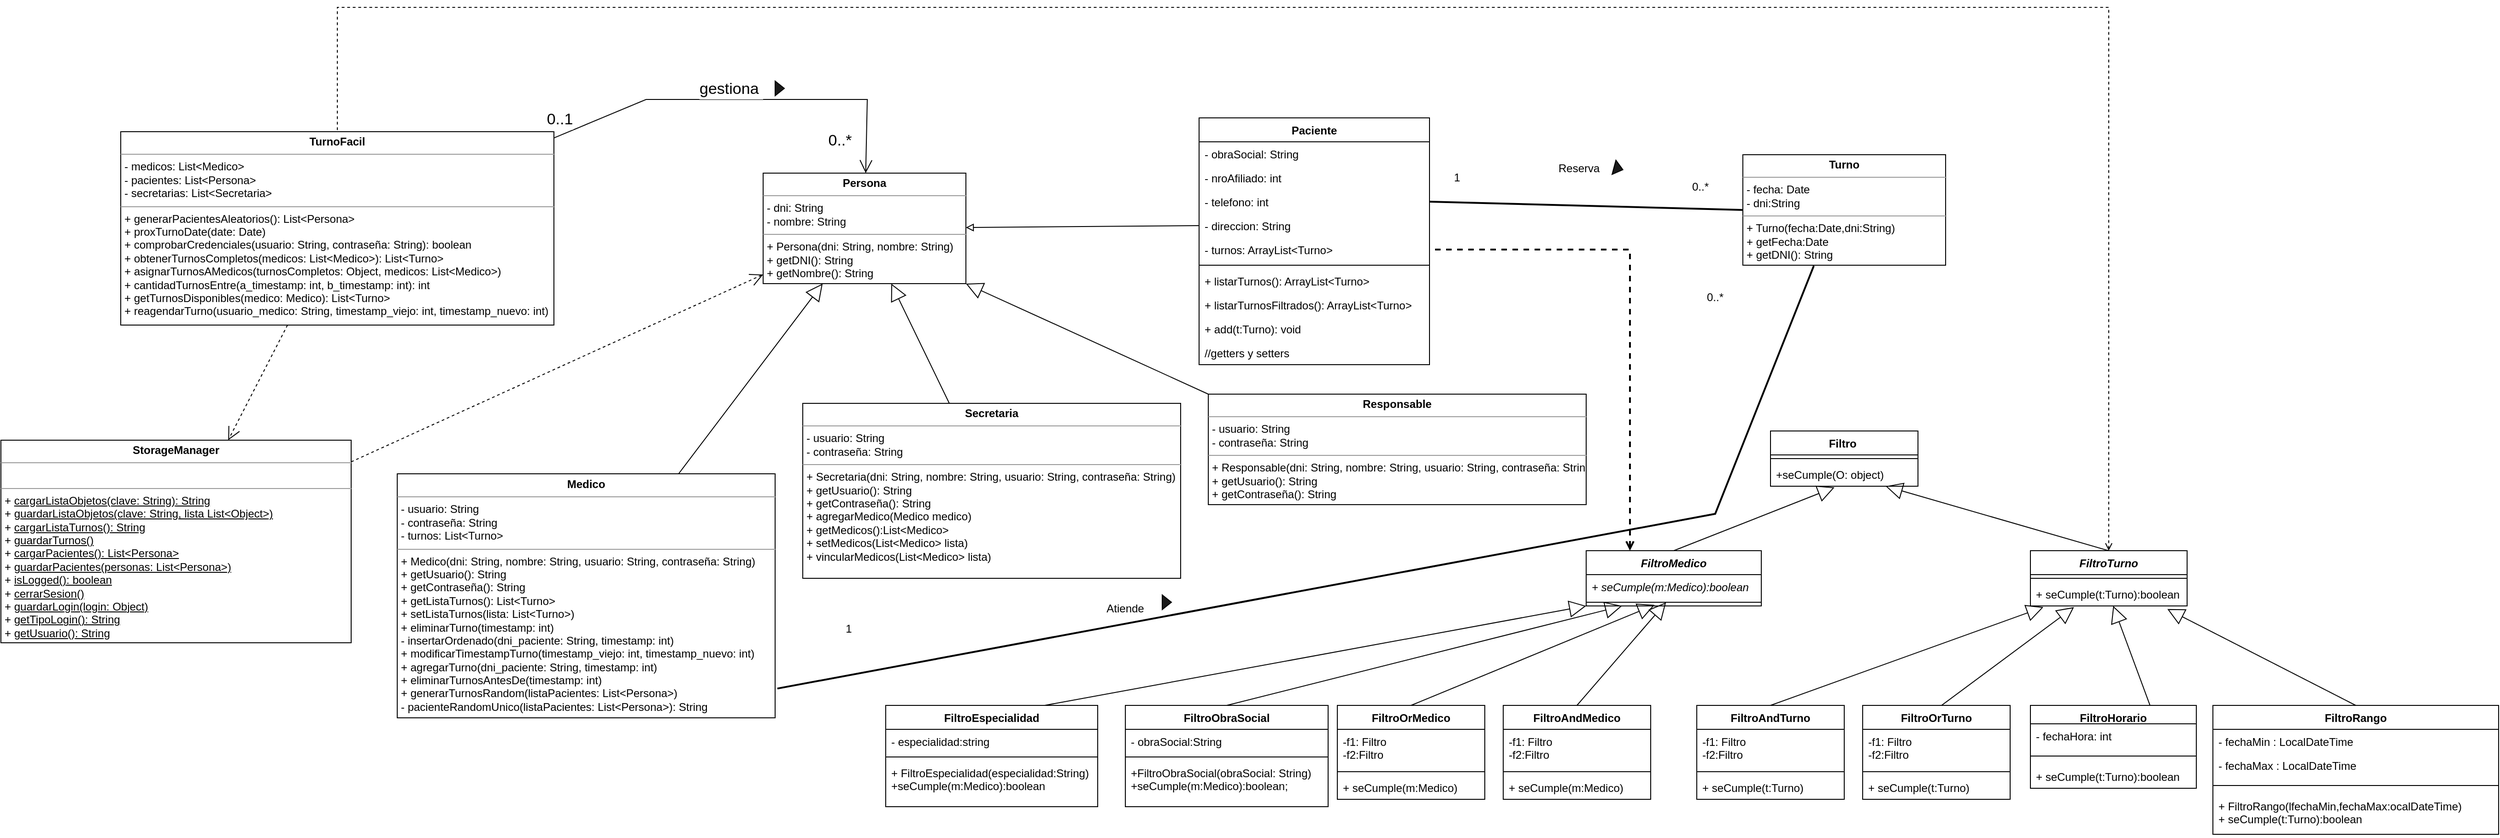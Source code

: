 <mxfile version="20.0.1" type="device"><diagram id="th-qQXFTHaupQI5XGwbr" name="Page-1"><mxGraphModel dx="2563" dy="844" grid="1" gridSize="10" guides="1" tooltips="1" connect="1" arrows="1" fold="1" page="1" pageScale="1" pageWidth="827" pageHeight="1169" math="0" shadow="0"><root><mxCell id="0"/><mxCell id="1" parent="0"/><mxCell id="pM_m-otj_XF6B5OfANBt-13" value="&lt;p style=&quot;margin:0px;margin-top:4px;text-align:center;&quot;&gt;&lt;b&gt;Persona&lt;/b&gt;&lt;/p&gt;&lt;hr size=&quot;1&quot;&gt;&lt;p style=&quot;margin:0px;margin-left:4px;&quot;&gt;- dni: String&lt;/p&gt;&lt;p style=&quot;margin:0px;margin-left:4px;&quot;&gt;- nombre: String&lt;/p&gt;&lt;hr size=&quot;1&quot;&gt;&lt;p style=&quot;margin:0px;margin-left:4px;&quot;&gt;+ Persona(dni: String, nombre: String)&lt;/p&gt;&lt;p style=&quot;margin:0px;margin-left:4px;&quot;&gt;+ getDNI(): String&lt;/p&gt;&lt;p style=&quot;margin:0px;margin-left:4px;&quot;&gt;+ getNombre(): String&lt;/p&gt;" style="verticalAlign=top;align=left;overflow=fill;fontSize=12;fontFamily=Helvetica;html=1;" parent="1" vertex="1"><mxGeometry x="607" y="380" width="220" height="120" as="geometry"/></mxCell><mxCell id="pM_m-otj_XF6B5OfANBt-18" value="&lt;p style=&quot;margin:0px;margin-top:4px;text-align:center;&quot;&gt;&lt;b&gt;Medico&lt;/b&gt;&lt;/p&gt;&lt;hr size=&quot;1&quot;&gt;&lt;p style=&quot;margin:0px;margin-left:4px;&quot;&gt;- usuario: String&lt;br&gt;&lt;/p&gt;&lt;p style=&quot;margin:0px;margin-left:4px;&quot;&gt;- contraseña: String&lt;/p&gt;&lt;p style=&quot;margin:0px;margin-left:4px;&quot;&gt;- turnos: List&amp;lt;Turno&amp;gt;&lt;/p&gt;&lt;hr size=&quot;1&quot;&gt;&lt;p style=&quot;margin:0px;margin-left:4px;&quot;&gt;+ Medico(dni: String, nombre: String, usuario: String, contraseña: String)&lt;/p&gt;&lt;p style=&quot;margin:0px;margin-left:4px;&quot;&gt;+ getUsuario(): String&lt;/p&gt;&lt;p style=&quot;margin:0px;margin-left:4px;&quot;&gt;+ getContraseña(): String&lt;/p&gt;&lt;p style=&quot;margin:0px;margin-left:4px;&quot;&gt;+ getListaTurnos(): List&amp;lt;Turno&amp;gt;&lt;/p&gt;&lt;p style=&quot;margin:0px;margin-left:4px;&quot;&gt;+ setListaTurnos(lista: List&amp;lt;Turno&amp;gt;)&lt;/p&gt;&lt;p style=&quot;margin:0px;margin-left:4px;&quot;&gt;+ eliminarTurno(timestamp: int)&lt;/p&gt;&lt;p style=&quot;margin:0px;margin-left:4px;&quot;&gt;- insertarOrdenado(dni_paciente: String, timestamp: int)&lt;/p&gt;&lt;p style=&quot;margin:0px;margin-left:4px;&quot;&gt;+ modificarTimestampTurno(timestamp_viejo: int, timestamp_nuevo: int)&lt;/p&gt;&lt;p style=&quot;margin:0px;margin-left:4px;&quot;&gt;+&amp;nbsp;agregarTurno(dni_paciente: String, timestamp: int)&lt;/p&gt;&lt;p style=&quot;margin:0px;margin-left:4px;&quot;&gt;+&amp;nbsp;eliminarTurnosAntesDe(timestamp: int)&lt;/p&gt;&lt;p style=&quot;margin:0px;margin-left:4px;&quot;&gt;+ generarTurnosRandom(listaPacientes: List&amp;lt;Persona&amp;gt;)&lt;br&gt;&lt;/p&gt;&lt;p style=&quot;margin:0px;margin-left:4px;&quot;&gt;- pacienteRandomUnico(listaPacientes: List&amp;lt;Persona&amp;gt;): String&lt;/p&gt;" style="verticalAlign=top;align=left;overflow=fill;fontSize=12;fontFamily=Helvetica;html=1;" parent="1" vertex="1"><mxGeometry x="210" y="706.5" width="410" height="265" as="geometry"/></mxCell><mxCell id="pM_m-otj_XF6B5OfANBt-19" value="" style="endArrow=block;endSize=16;endFill=0;html=1;rounded=0;" parent="1" source="pM_m-otj_XF6B5OfANBt-18" target="pM_m-otj_XF6B5OfANBt-13" edge="1"><mxGeometry width="160" relative="1" as="geometry"><mxPoint x="300" y="730" as="sourcePoint"/><mxPoint x="460" y="730" as="targetPoint"/></mxGeometry></mxCell><mxCell id="pM_m-otj_XF6B5OfANBt-20" value="" style="endArrow=block;endSize=16;endFill=0;html=1;rounded=0;" parent="1" source="fBoCUfh-WLyAYlO3t29j-2" target="pM_m-otj_XF6B5OfANBt-13" edge="1"><mxGeometry width="160" relative="1" as="geometry"><mxPoint x="881.966" y="670" as="sourcePoint"/><mxPoint x="402.233" y="530" as="targetPoint"/></mxGeometry></mxCell><mxCell id="pM_m-otj_XF6B5OfANBt-21" value="&lt;p style=&quot;margin:0px;margin-top:4px;text-align:center;&quot;&gt;&lt;b&gt;StorageManager&lt;/b&gt;&lt;/p&gt;&lt;hr size=&quot;1&quot;&gt;&lt;p style=&quot;margin:0px;margin-left:4px;&quot;&gt;&lt;br&gt;&lt;/p&gt;&lt;hr size=&quot;1&quot;&gt;&lt;p style=&quot;margin:0px;margin-left:4px;&quot;&gt;+ &lt;u&gt;cargarListaObjetos(clave: String): String&lt;/u&gt;&lt;/p&gt;&lt;p style=&quot;margin:0px;margin-left:4px;&quot;&gt;+ &lt;u&gt;guardarListaObjetos(clave: String, lista List&amp;lt;Object&amp;gt;)&lt;/u&gt;&lt;/p&gt;&lt;p style=&quot;margin:0px;margin-left:4px;&quot;&gt;+ &lt;u&gt;cargarListaTurnos(): String&lt;/u&gt;&lt;/p&gt;&lt;p style=&quot;margin:0px;margin-left:4px;&quot;&gt;+ &lt;u&gt;guardarTurnos()&lt;br&gt;&lt;/u&gt;&lt;/p&gt;&lt;p style=&quot;margin:0px;margin-left:4px;&quot;&gt;+ &lt;u&gt;cargarPacientes(): List&amp;lt;Persona&amp;gt;&lt;/u&gt;&lt;/p&gt;&lt;p style=&quot;margin:0px;margin-left:4px;&quot;&gt;+ &lt;u&gt;guardarPacientes(personas: List&amp;lt;Persona&amp;gt;)&lt;/u&gt;&lt;/p&gt;&lt;p style=&quot;margin:0px;margin-left:4px;&quot;&gt;+ &lt;u&gt;isLogged(): boolean&lt;/u&gt;&lt;/p&gt;&lt;p style=&quot;margin:0px;margin-left:4px;&quot;&gt;+ &lt;u&gt;cerrarSesion()&lt;/u&gt;&lt;/p&gt;&lt;p style=&quot;margin:0px;margin-left:4px;&quot;&gt;+ &lt;u&gt;guardarLogin(login: Object)&lt;/u&gt;&lt;/p&gt;&lt;p style=&quot;margin:0px;margin-left:4px;&quot;&gt;+ &lt;u&gt;getTipoLogin(): String&lt;/u&gt;&lt;/p&gt;&lt;p style=&quot;margin:0px;margin-left:4px;&quot;&gt;+ &lt;u&gt;getUsuario(): String&lt;/u&gt;&lt;/p&gt;" style="verticalAlign=top;align=left;overflow=fill;fontSize=12;fontFamily=Helvetica;html=1;" parent="1" vertex="1"><mxGeometry x="-220" y="670" width="380" height="220" as="geometry"/></mxCell><mxCell id="EodtwXnUMzkQa7OgCqqU-1" value="&lt;p style=&quot;margin:0px;margin-top:4px;text-align:center;&quot;&gt;&lt;b&gt;TurnoFacil&lt;/b&gt;&lt;/p&gt;&lt;hr size=&quot;1&quot;&gt;&lt;p style=&quot;margin:0px;margin-left:4px;&quot;&gt;- medicos: List&amp;lt;Medico&amp;gt;&lt;/p&gt;&lt;p style=&quot;margin:0px;margin-left:4px;&quot;&gt;- pacientes: List&amp;lt;Persona&amp;gt;&lt;/p&gt;&lt;p style=&quot;margin:0px;margin-left:4px;&quot;&gt;- secretarias: List&amp;lt;Secretaria&amp;gt;&lt;/p&gt;&lt;hr size=&quot;1&quot;&gt;&lt;p style=&quot;margin:0px;margin-left:4px;&quot;&gt;+&amp;nbsp;generarPacientesAleatorios(): List&amp;lt;Persona&amp;gt;&lt;/p&gt;&lt;p style=&quot;margin:0px;margin-left:4px;&quot;&gt;+&amp;nbsp;proxTurnoDate(date: Date)&lt;/p&gt;&lt;p style=&quot;margin:0px;margin-left:4px;&quot;&gt;+&amp;nbsp;comprobarCredenciales(usuario: String, contraseña: String): boolean&lt;/p&gt;&lt;p style=&quot;margin:0px;margin-left:4px;&quot;&gt;+&amp;nbsp;obtenerTurnosCompletos(medicos: List&amp;lt;Medico&amp;gt;): List&amp;lt;Turno&amp;gt;&lt;/p&gt;&lt;p style=&quot;margin:0px;margin-left:4px;&quot;&gt;+&amp;nbsp;asignarTurnosAMedicos(turnosCompletos: Object, medicos: List&amp;lt;Medico&amp;gt;)&lt;/p&gt;&lt;p style=&quot;margin:0px;margin-left:4px;&quot;&gt;+&amp;nbsp;cantidadTurnosEntre(a_timestamp: int, b_timestamp: int): int&lt;/p&gt;&lt;p style=&quot;margin:0px;margin-left:4px;&quot;&gt;+&amp;nbsp;getTurnosDisponibles(medico: Medico): List&amp;lt;Turno&amp;gt;&lt;/p&gt;&lt;p style=&quot;margin:0px;margin-left:4px;&quot;&gt;+&amp;nbsp;reagendarTurno(usuario_medico: String, timestamp_viejo: int, timestamp_nuevo: int)&lt;/p&gt;&lt;p style=&quot;margin:0px;margin-left:4px;&quot;&gt;&lt;br&gt;&lt;/p&gt;" style="verticalAlign=top;align=left;overflow=fill;fontSize=12;fontFamily=Helvetica;html=1;" parent="1" vertex="1"><mxGeometry x="-90" y="335" width="470" height="210" as="geometry"/></mxCell><mxCell id="EodtwXnUMzkQa7OgCqqU-3" value="" style="endArrow=open;endFill=1;endSize=12;html=1;rounded=0;" parent="1" source="EodtwXnUMzkQa7OgCqqU-1" target="pM_m-otj_XF6B5OfANBt-13" edge="1"><mxGeometry width="160" relative="1" as="geometry"><mxPoint x="400" y="470" as="sourcePoint"/><mxPoint x="560" y="470" as="targetPoint"/><Array as="points"><mxPoint x="480" y="300"/><mxPoint x="720" y="300"/></Array></mxGeometry></mxCell><mxCell id="EodtwXnUMzkQa7OgCqqU-5" value="&lt;font style=&quot;font-size: 17px;&quot;&gt;gestiona&amp;nbsp;&lt;/font&gt;" style="edgeLabel;html=1;align=center;verticalAlign=middle;resizable=0;points=[];" parent="EodtwXnUMzkQa7OgCqqU-3" vertex="1" connectable="0"><mxGeometry x="-0.593" y="3" relative="1" as="geometry"><mxPoint x="113" y="-17" as="offset"/></mxGeometry></mxCell><mxCell id="EodtwXnUMzkQa7OgCqqU-6" value="0..1" style="edgeLabel;html=1;align=center;verticalAlign=middle;resizable=0;points=[];fontSize=17;" parent="EodtwXnUMzkQa7OgCqqU-3" vertex="1" connectable="0"><mxGeometry x="-0.841" y="-1" relative="1" as="geometry"><mxPoint x="-26" y="-8" as="offset"/></mxGeometry></mxCell><mxCell id="EodtwXnUMzkQa7OgCqqU-7" value="0..*" style="edgeLabel;html=1;align=center;verticalAlign=middle;resizable=0;points=[];fontSize=17;" parent="EodtwXnUMzkQa7OgCqqU-3" vertex="1" connectable="0"><mxGeometry x="0.797" y="-1" relative="1" as="geometry"><mxPoint x="-28" y="8" as="offset"/></mxGeometry></mxCell><mxCell id="EodtwXnUMzkQa7OgCqqU-8" value="" style="endArrow=open;endSize=12;dashed=1;html=1;rounded=0;fontSize=17;" parent="1" source="EodtwXnUMzkQa7OgCqqU-1" target="pM_m-otj_XF6B5OfANBt-21" edge="1"><mxGeometry width="160" relative="1" as="geometry"><mxPoint x="160" y="650" as="sourcePoint"/><mxPoint x="320" y="650" as="targetPoint"/></mxGeometry></mxCell><mxCell id="EodtwXnUMzkQa7OgCqqU-10" value="" style="endArrow=open;endSize=12;dashed=1;html=1;rounded=0;fontSize=17;" parent="1" source="pM_m-otj_XF6B5OfANBt-21" target="pM_m-otj_XF6B5OfANBt-13" edge="1"><mxGeometry width="160" relative="1" as="geometry"><mxPoint x="340" y="580" as="sourcePoint"/><mxPoint x="500" y="580" as="targetPoint"/></mxGeometry></mxCell><mxCell id="p9lt9NJuznE5Z8Zr_bca-1" value="Paciente" style="swimlane;fontStyle=1;align=center;verticalAlign=top;childLayout=stackLayout;horizontal=1;startSize=26;horizontalStack=0;resizeParent=1;resizeParentMax=0;resizeLast=0;collapsible=1;marginBottom=0;" parent="1" vertex="1"><mxGeometry x="1080" y="320" width="250" height="268" as="geometry"/></mxCell><mxCell id="p9lt9NJuznE5Z8Zr_bca-2" value="- obraSocial: String" style="text;strokeColor=none;fillColor=none;align=left;verticalAlign=top;spacingLeft=4;spacingRight=4;overflow=hidden;rotatable=0;points=[[0,0.5],[1,0.5]];portConstraint=eastwest;" parent="p9lt9NJuznE5Z8Zr_bca-1" vertex="1"><mxGeometry y="26" width="250" height="26" as="geometry"/></mxCell><mxCell id="p9lt9NJuznE5Z8Zr_bca-3" value="- nroAfiliado: int" style="text;strokeColor=none;fillColor=none;align=left;verticalAlign=top;spacingLeft=4;spacingRight=4;overflow=hidden;rotatable=0;points=[[0,0.5],[1,0.5]];portConstraint=eastwest;" parent="p9lt9NJuznE5Z8Zr_bca-1" vertex="1"><mxGeometry y="52" width="250" height="26" as="geometry"/></mxCell><mxCell id="p9lt9NJuznE5Z8Zr_bca-4" value="- telefono: int" style="text;strokeColor=none;fillColor=none;align=left;verticalAlign=top;spacingLeft=4;spacingRight=4;overflow=hidden;rotatable=0;points=[[0,0.5],[1,0.5]];portConstraint=eastwest;" parent="p9lt9NJuznE5Z8Zr_bca-1" vertex="1"><mxGeometry y="78" width="250" height="26" as="geometry"/></mxCell><mxCell id="p9lt9NJuznE5Z8Zr_bca-5" value="- direccion: String" style="text;strokeColor=none;fillColor=none;align=left;verticalAlign=top;spacingLeft=4;spacingRight=4;overflow=hidden;rotatable=0;points=[[0,0.5],[1,0.5]];portConstraint=eastwest;" parent="p9lt9NJuznE5Z8Zr_bca-1" vertex="1"><mxGeometry y="104" width="250" height="26" as="geometry"/></mxCell><mxCell id="p9lt9NJuznE5Z8Zr_bca-6" value="- turnos: ArrayList&lt;Turno&gt;" style="text;strokeColor=none;fillColor=none;align=left;verticalAlign=top;spacingLeft=4;spacingRight=4;overflow=hidden;rotatable=0;points=[[0,0.5],[1,0.5]];portConstraint=eastwest;" parent="p9lt9NJuznE5Z8Zr_bca-1" vertex="1"><mxGeometry y="130" width="250" height="26" as="geometry"/></mxCell><mxCell id="p9lt9NJuznE5Z8Zr_bca-7" value="" style="line;strokeWidth=1;fillColor=none;align=left;verticalAlign=middle;spacingTop=-1;spacingLeft=3;spacingRight=3;rotatable=0;labelPosition=right;points=[];portConstraint=eastwest;" parent="p9lt9NJuznE5Z8Zr_bca-1" vertex="1"><mxGeometry y="156" width="250" height="8" as="geometry"/></mxCell><mxCell id="p9lt9NJuznE5Z8Zr_bca-8" value="+ listarTurnos(): ArrayList&lt;Turno&gt;" style="text;strokeColor=none;fillColor=none;align=left;verticalAlign=top;spacingLeft=4;spacingRight=4;overflow=hidden;rotatable=0;points=[[0,0.5],[1,0.5]];portConstraint=eastwest;" parent="p9lt9NJuznE5Z8Zr_bca-1" vertex="1"><mxGeometry y="164" width="250" height="26" as="geometry"/></mxCell><mxCell id="p9lt9NJuznE5Z8Zr_bca-9" value="+ listarTurnosFiltrados(): ArrayList&lt;Turno&gt;" style="text;strokeColor=none;fillColor=none;align=left;verticalAlign=top;spacingLeft=4;spacingRight=4;overflow=hidden;rotatable=0;points=[[0,0.5],[1,0.5]];portConstraint=eastwest;" parent="p9lt9NJuznE5Z8Zr_bca-1" vertex="1"><mxGeometry y="190" width="250" height="26" as="geometry"/></mxCell><mxCell id="p9lt9NJuznE5Z8Zr_bca-10" value="+ add(t:Turno): void" style="text;strokeColor=none;fillColor=none;align=left;verticalAlign=top;spacingLeft=4;spacingRight=4;overflow=hidden;rotatable=0;points=[[0,0.5],[1,0.5]];portConstraint=eastwest;" parent="p9lt9NJuznE5Z8Zr_bca-1" vertex="1"><mxGeometry y="216" width="250" height="26" as="geometry"/></mxCell><mxCell id="p9lt9NJuznE5Z8Zr_bca-11" value="//getters y setters" style="text;strokeColor=none;fillColor=none;align=left;verticalAlign=top;spacingLeft=4;spacingRight=4;overflow=hidden;rotatable=0;points=[[0,0.5],[1,0.5]];portConstraint=eastwest;" parent="p9lt9NJuznE5Z8Zr_bca-1" vertex="1"><mxGeometry y="242" width="250" height="26" as="geometry"/></mxCell><mxCell id="zGO4KM_oeyoGwkS5vcr2-1" value="" style="endArrow=block;html=1;rounded=0;endFill=0;exitX=0;exitY=0.5;exitDx=0;exitDy=0;" parent="1" source="p9lt9NJuznE5Z8Zr_bca-5" target="pM_m-otj_XF6B5OfANBt-13" edge="1"><mxGeometry width="50" height="50" relative="1" as="geometry"><mxPoint x="860" y="370" as="sourcePoint"/><mxPoint x="980" y="530" as="targetPoint"/></mxGeometry></mxCell><mxCell id="SJ7neW8_je4hj-66lRmF-1" value="Filtro " style="swimlane;fontStyle=1;align=center;verticalAlign=top;childLayout=stackLayout;horizontal=1;startSize=26;horizontalStack=0;resizeParent=1;resizeParentMax=0;resizeLast=0;collapsible=1;marginBottom=0;" parent="1" vertex="1"><mxGeometry x="1700" y="660" width="160" height="60" as="geometry"/></mxCell><mxCell id="SJ7neW8_je4hj-66lRmF-3" value="" style="line;strokeWidth=1;fillColor=none;align=left;verticalAlign=middle;spacingTop=-1;spacingLeft=3;spacingRight=3;rotatable=0;labelPosition=right;points=[];portConstraint=eastwest;" parent="SJ7neW8_je4hj-66lRmF-1" vertex="1"><mxGeometry y="26" width="160" height="8" as="geometry"/></mxCell><mxCell id="SJ7neW8_je4hj-66lRmF-4" value="+seCumple(O: object)" style="text;strokeColor=none;fillColor=none;align=left;verticalAlign=top;spacingLeft=4;spacingRight=4;overflow=hidden;rotatable=0;points=[[0,0.5],[1,0.5]];portConstraint=eastwest;" parent="SJ7neW8_je4hj-66lRmF-1" vertex="1"><mxGeometry y="34" width="160" height="26" as="geometry"/></mxCell><mxCell id="uuQnmWOwhoYOl6MEKbwy-1" value="FiltroTurno" style="swimlane;fontStyle=3;align=center;verticalAlign=top;childLayout=stackLayout;horizontal=1;startSize=26;horizontalStack=0;resizeParent=1;resizeParentMax=0;resizeLast=0;collapsible=1;marginBottom=0;" parent="1" vertex="1"><mxGeometry x="1982" y="790" width="170" height="60" as="geometry"/></mxCell><mxCell id="uuQnmWOwhoYOl6MEKbwy-2" value="" style="line;strokeWidth=1;fillColor=none;align=left;verticalAlign=middle;spacingTop=-1;spacingLeft=3;spacingRight=3;rotatable=0;labelPosition=right;points=[];portConstraint=eastwest;" parent="uuQnmWOwhoYOl6MEKbwy-1" vertex="1"><mxGeometry y="26" width="170" height="8" as="geometry"/></mxCell><mxCell id="uuQnmWOwhoYOl6MEKbwy-3" value="+ seCumple(t:Turno):boolean" style="text;strokeColor=none;fillColor=none;align=left;verticalAlign=top;spacingLeft=4;spacingRight=4;overflow=hidden;rotatable=0;points=[[0,0.5],[1,0.5]];portConstraint=eastwest;fontStyle=0;labelBackgroundColor=none;" parent="uuQnmWOwhoYOl6MEKbwy-1" vertex="1"><mxGeometry y="34" width="170" height="26" as="geometry"/></mxCell><mxCell id="2UV37caLTCwVyk2GGxh3-1" value="FiltroMedico" style="swimlane;fontStyle=3;align=center;verticalAlign=top;childLayout=stackLayout;horizontal=1;startSize=26;horizontalStack=0;resizeParent=1;resizeParentMax=0;resizeLast=0;collapsible=1;marginBottom=0;" parent="1" vertex="1"><mxGeometry x="1500" y="790" width="190" height="60" as="geometry"/></mxCell><mxCell id="2UV37caLTCwVyk2GGxh3-3" value="+ seCumple(m:Medico):boolean" style="text;strokeColor=none;fillColor=none;align=left;verticalAlign=top;spacingLeft=4;spacingRight=4;overflow=hidden;rotatable=0;points=[[0,0.5],[1,0.5]];portConstraint=eastwest;fontStyle=2;labelBackgroundColor=none;" parent="2UV37caLTCwVyk2GGxh3-1" vertex="1"><mxGeometry y="26" width="190" height="26" as="geometry"/></mxCell><mxCell id="2UV37caLTCwVyk2GGxh3-2" value="" style="line;strokeWidth=1;fillColor=none;align=left;verticalAlign=middle;spacingTop=-1;spacingLeft=3;spacingRight=3;rotatable=0;labelPosition=right;points=[];portConstraint=eastwest;" parent="2UV37caLTCwVyk2GGxh3-1" vertex="1"><mxGeometry y="52" width="190" height="8" as="geometry"/></mxCell><mxCell id="2UV37caLTCwVyk2GGxh3-4" value="" style="endArrow=block;endSize=16;endFill=0;html=1;rounded=0;entryX=0.434;entryY=1.048;entryDx=0;entryDy=0;entryPerimeter=0;exitX=0.5;exitY=0;exitDx=0;exitDy=0;" parent="1" source="2UV37caLTCwVyk2GGxh3-1" target="SJ7neW8_je4hj-66lRmF-4" edge="1"><mxGeometry width="160" relative="1" as="geometry"><mxPoint x="1311.936" y="1060" as="sourcePoint"/><mxPoint x="1190.004" y="890" as="targetPoint"/></mxGeometry></mxCell><mxCell id="2UV37caLTCwVyk2GGxh3-5" value="" style="endArrow=block;endSize=16;endFill=0;html=1;rounded=0;exitX=0.5;exitY=0;exitDx=0;exitDy=0;" parent="1" source="uuQnmWOwhoYOl6MEKbwy-1" target="SJ7neW8_je4hj-66lRmF-4" edge="1"><mxGeometry width="160" relative="1" as="geometry"><mxPoint x="1410" y="820" as="sourcePoint"/><mxPoint x="1399.44" y="757.248" as="targetPoint"/></mxGeometry></mxCell><mxCell id="2UV37caLTCwVyk2GGxh3-16" value="&lt;p style=&quot;margin:0px;margin-top:4px;text-align:center;&quot;&gt;&lt;span style=&quot;font-weight: 700;&quot;&gt;Turno&lt;/span&gt;&lt;br&gt;&lt;/p&gt;&lt;hr size=&quot;1&quot;&gt;&lt;p style=&quot;margin:0px;margin-left:4px;&quot;&gt;- fecha: Date&lt;br style=&quot;padding: 0px; margin: 0px;&quot;&gt;- dni:String&lt;br&gt;&lt;/p&gt;&lt;hr size=&quot;1&quot;&gt;&lt;p style=&quot;margin:0px;margin-left:4px;&quot;&gt;&lt;span style=&quot;background-color: initial;&quot;&gt;+ Turno(fecha:Date,dni:String)&lt;/span&gt;&lt;/p&gt;&lt;p style=&quot;margin:0px;margin-left:4px;&quot;&gt;&lt;span style=&quot;background-color: initial;&quot;&gt;+ getFecha:Date&lt;/span&gt;&lt;/p&gt;&lt;p style=&quot;margin:0px;margin-left:4px;&quot;&gt;&lt;span style=&quot;background-color: initial;&quot;&gt;+ getDNI(): String&lt;/span&gt;&lt;br&gt;&lt;/p&gt;&lt;p style=&quot;margin:0px;margin-left:4px;&quot;&gt;&lt;br&gt;&lt;/p&gt;" style="verticalAlign=top;align=left;overflow=fill;fontSize=12;fontFamily=Helvetica;html=1;" parent="1" vertex="1"><mxGeometry x="1670" y="360" width="220" height="120" as="geometry"/></mxCell><mxCell id="EH9g4X15eUAn4hdG6WsP-5" value="FiltroEspecialidad" style="swimlane;fontStyle=1;align=center;verticalAlign=top;childLayout=stackLayout;horizontal=1;startSize=26;horizontalStack=0;resizeParent=1;resizeParentMax=0;resizeLast=0;collapsible=1;marginBottom=0;" parent="1" vertex="1"><mxGeometry x="740" y="958" width="230" height="110" as="geometry"/></mxCell><mxCell id="EH9g4X15eUAn4hdG6WsP-6" value="- especialidad:string" style="text;strokeColor=none;fillColor=none;align=left;verticalAlign=top;spacingLeft=4;spacingRight=4;overflow=hidden;rotatable=0;points=[[0,0.5],[1,0.5]];portConstraint=eastwest;" parent="EH9g4X15eUAn4hdG6WsP-5" vertex="1"><mxGeometry y="26" width="230" height="26" as="geometry"/></mxCell><mxCell id="EH9g4X15eUAn4hdG6WsP-7" value="" style="line;strokeWidth=1;fillColor=none;align=left;verticalAlign=middle;spacingTop=-1;spacingLeft=3;spacingRight=3;rotatable=0;labelPosition=right;points=[];portConstraint=eastwest;" parent="EH9g4X15eUAn4hdG6WsP-5" vertex="1"><mxGeometry y="52" width="230" height="8" as="geometry"/></mxCell><mxCell id="EH9g4X15eUAn4hdG6WsP-8" value="+ FiltroEspecialidad(especialidad:String)&#10;+seCumple(m:Medico):boolean" style="text;strokeColor=none;fillColor=none;align=left;verticalAlign=top;spacingLeft=4;spacingRight=4;overflow=hidden;rotatable=0;points=[[0,0.5],[1,0.5]];portConstraint=eastwest;" parent="EH9g4X15eUAn4hdG6WsP-5" vertex="1"><mxGeometry y="60" width="230" height="50" as="geometry"/></mxCell><mxCell id="EH9g4X15eUAn4hdG6WsP-9" value="FiltroObraSocial" style="swimlane;fontStyle=1;align=center;verticalAlign=top;childLayout=stackLayout;horizontal=1;startSize=26;horizontalStack=0;resizeParent=1;resizeParentMax=0;resizeLast=0;collapsible=1;marginBottom=0;" parent="1" vertex="1"><mxGeometry x="1000" y="958" width="220" height="110" as="geometry"/></mxCell><mxCell id="EH9g4X15eUAn4hdG6WsP-10" value="- obraSocial:String&#10;" style="text;strokeColor=none;fillColor=none;align=left;verticalAlign=top;spacingLeft=4;spacingRight=4;overflow=hidden;rotatable=0;points=[[0,0.5],[1,0.5]];portConstraint=eastwest;" parent="EH9g4X15eUAn4hdG6WsP-9" vertex="1"><mxGeometry y="26" width="220" height="26" as="geometry"/></mxCell><mxCell id="EH9g4X15eUAn4hdG6WsP-11" value="" style="line;strokeWidth=1;fillColor=none;align=left;verticalAlign=middle;spacingTop=-1;spacingLeft=3;spacingRight=3;rotatable=0;labelPosition=right;points=[];portConstraint=eastwest;" parent="EH9g4X15eUAn4hdG6WsP-9" vertex="1"><mxGeometry y="52" width="220" height="8" as="geometry"/></mxCell><mxCell id="EH9g4X15eUAn4hdG6WsP-12" value="+FiltroObraSocial(obraSocial: String)&#10;+seCumple(m:Medico):boolean;" style="text;strokeColor=none;fillColor=none;align=left;verticalAlign=top;spacingLeft=4;spacingRight=4;overflow=hidden;rotatable=0;points=[[0,0.5],[1,0.5]];portConstraint=eastwest;" parent="EH9g4X15eUAn4hdG6WsP-9" vertex="1"><mxGeometry y="60" width="220" height="50" as="geometry"/></mxCell><mxCell id="78HuOoKMuJ_D58flTKJ7-1" value="" style="endArrow=block;endSize=16;endFill=0;html=1;rounded=0;entryX=0;entryY=1;entryDx=0;entryDy=0;exitX=0.75;exitY=0;exitDx=0;exitDy=0;" parent="1" source="EH9g4X15eUAn4hdG6WsP-5" target="2UV37caLTCwVyk2GGxh3-1" edge="1"><mxGeometry width="160" relative="1" as="geometry"><mxPoint x="1235" y="870" as="sourcePoint"/><mxPoint x="1399.44" y="757.248" as="targetPoint"/></mxGeometry></mxCell><mxCell id="78HuOoKMuJ_D58flTKJ7-2" value="" style="endArrow=block;endSize=16;endFill=0;html=1;rounded=0;exitX=0.5;exitY=0;exitDx=0;exitDy=0;entryX=0.205;entryY=1;entryDx=0;entryDy=0;entryPerimeter=0;" parent="1" source="EH9g4X15eUAn4hdG6WsP-9" edge="1" target="2UV37caLTCwVyk2GGxh3-2"><mxGeometry width="160" relative="1" as="geometry"><mxPoint x="1144.995" y="1020" as="sourcePoint"/><mxPoint x="1500" y="840" as="targetPoint"/></mxGeometry></mxCell><mxCell id="Lg3ye5yMNXN603R20oyv-1" value="FiltroRango" style="swimlane;fontStyle=1;align=center;verticalAlign=top;childLayout=stackLayout;horizontal=1;startSize=26;horizontalStack=0;resizeParent=1;resizeParentMax=0;resizeLast=0;collapsible=1;marginBottom=0;" parent="1" vertex="1"><mxGeometry x="2180" y="958" width="310" height="140" as="geometry"/></mxCell><mxCell id="Lg3ye5yMNXN603R20oyv-2" value="- fechaMin : LocalDateTime" style="text;strokeColor=none;fillColor=none;align=left;verticalAlign=top;spacingLeft=4;spacingRight=4;overflow=hidden;rotatable=0;points=[[0,0.5],[1,0.5]];portConstraint=eastwest;fontStyle=0;labelBackgroundColor=none;" parent="Lg3ye5yMNXN603R20oyv-1" vertex="1"><mxGeometry y="26" width="310" height="26" as="geometry"/></mxCell><mxCell id="Lg3ye5yMNXN603R20oyv-3" value="- fechaMax : LocalDateTime" style="text;strokeColor=none;fillColor=none;align=left;verticalAlign=top;spacingLeft=4;spacingRight=4;overflow=hidden;rotatable=0;points=[[0,0.5],[1,0.5]];portConstraint=eastwest;fontStyle=0;labelBackgroundColor=none;" parent="Lg3ye5yMNXN603R20oyv-1" vertex="1"><mxGeometry y="52" width="310" height="26" as="geometry"/></mxCell><mxCell id="Lg3ye5yMNXN603R20oyv-4" value="" style="line;strokeWidth=1;fillColor=none;align=left;verticalAlign=middle;spacingTop=-1;spacingLeft=3;spacingRight=3;rotatable=0;labelPosition=right;points=[];portConstraint=eastwest;" parent="Lg3ye5yMNXN603R20oyv-1" vertex="1"><mxGeometry y="78" width="310" height="18" as="geometry"/></mxCell><mxCell id="Lg3ye5yMNXN603R20oyv-5" value="+ FiltroRango(lfechaMin,fechaMax:ocalDateTime)&#10;+ seCumple(t:Turno):boolean" style="text;strokeColor=none;fillColor=none;align=left;verticalAlign=top;spacingLeft=4;spacingRight=4;overflow=hidden;rotatable=0;points=[[0,0.5],[1,0.5]];portConstraint=eastwest;fontStyle=0;labelBackgroundColor=none;" parent="Lg3ye5yMNXN603R20oyv-1" vertex="1"><mxGeometry y="96" width="310" height="44" as="geometry"/></mxCell><mxCell id="CbJmISJq3CKxamTCA-Om-6" value="" style="endArrow=block;endSize=16;endFill=0;html=1;rounded=0;entryX=0.874;entryY=1.13;entryDx=0;entryDy=0;entryPerimeter=0;exitX=0.5;exitY=0;exitDx=0;exitDy=0;" parent="1" source="Lg3ye5yMNXN603R20oyv-1" target="uuQnmWOwhoYOl6MEKbwy-3" edge="1"><mxGeometry width="160" relative="1" as="geometry"><mxPoint x="1332.04" y="1016.48" as="sourcePoint"/><mxPoint x="1330.15" y="925.718" as="targetPoint"/></mxGeometry></mxCell><mxCell id="ZNShd1jpsaiW7_G1jbvO-1" value="FiltroHorario" style="swimlane;fontStyle=1;align=center;verticalAlign=top;childLayout=stackLayout;horizontal=1;startSize=20;horizontalStack=0;resizeParent=1;resizeParentMax=0;resizeLast=0;collapsible=1;marginBottom=0;" parent="1" vertex="1"><mxGeometry x="1982" y="958" width="180" height="90" as="geometry"/></mxCell><mxCell id="ZNShd1jpsaiW7_G1jbvO-2" value="- fechaHora: int" style="text;strokeColor=none;fillColor=none;align=left;verticalAlign=top;spacingLeft=4;spacingRight=4;overflow=hidden;rotatable=0;points=[[0,0.5],[1,0.5]];portConstraint=eastwest;fontStyle=0;labelBackgroundColor=none;" parent="ZNShd1jpsaiW7_G1jbvO-1" vertex="1"><mxGeometry y="20" width="180" height="26" as="geometry"/></mxCell><mxCell id="ZNShd1jpsaiW7_G1jbvO-3" value="" style="line;strokeWidth=1;fillColor=none;align=left;verticalAlign=middle;spacingTop=-1;spacingLeft=3;spacingRight=3;rotatable=0;labelPosition=right;points=[];portConstraint=eastwest;" parent="ZNShd1jpsaiW7_G1jbvO-1" vertex="1"><mxGeometry y="46" width="180" height="18" as="geometry"/></mxCell><mxCell id="ZNShd1jpsaiW7_G1jbvO-4" value="+ seCumple(t:Turno):boolean" style="text;strokeColor=none;fillColor=none;align=left;verticalAlign=top;spacingLeft=4;spacingRight=4;overflow=hidden;rotatable=0;points=[[0,0.5],[1,0.5]];portConstraint=eastwest;fontStyle=0;labelBackgroundColor=none;" parent="ZNShd1jpsaiW7_G1jbvO-1" vertex="1"><mxGeometry y="64" width="180" height="26" as="geometry"/></mxCell><mxCell id="ZNShd1jpsaiW7_G1jbvO-5" value="" style="endArrow=block;endSize=16;endFill=0;html=1;rounded=0;exitX=0.72;exitY=-0.005;exitDx=0;exitDy=0;exitPerimeter=0;" parent="1" source="ZNShd1jpsaiW7_G1jbvO-1" target="uuQnmWOwhoYOl6MEKbwy-3" edge="1"><mxGeometry width="160" relative="1" as="geometry"><mxPoint x="1332.04" y="1016.48" as="sourcePoint"/><mxPoint x="1332" y="930" as="targetPoint"/></mxGeometry></mxCell><mxCell id="G7XIUCRTd585aXd8KprN-10" value="FiltroAndTurno" style="swimlane;fontStyle=1;align=center;verticalAlign=top;childLayout=stackLayout;horizontal=1;startSize=26;horizontalStack=0;resizeParent=1;resizeParentMax=0;resizeLast=0;collapsible=1;marginBottom=0;" parent="1" vertex="1"><mxGeometry x="1620" y="958" width="160" height="102" as="geometry"/></mxCell><mxCell id="G7XIUCRTd585aXd8KprN-11" value="-f1: Filtro&#10;-f2:Filtro" style="text;strokeColor=none;fillColor=none;align=left;verticalAlign=top;spacingLeft=4;spacingRight=4;overflow=hidden;rotatable=0;points=[[0,0.5],[1,0.5]];portConstraint=eastwest;" parent="G7XIUCRTd585aXd8KprN-10" vertex="1"><mxGeometry y="26" width="160" height="42" as="geometry"/></mxCell><mxCell id="G7XIUCRTd585aXd8KprN-12" value="" style="line;strokeWidth=1;fillColor=none;align=left;verticalAlign=middle;spacingTop=-1;spacingLeft=3;spacingRight=3;rotatable=0;labelPosition=right;points=[];portConstraint=eastwest;" parent="G7XIUCRTd585aXd8KprN-10" vertex="1"><mxGeometry y="68" width="160" height="8" as="geometry"/></mxCell><mxCell id="G7XIUCRTd585aXd8KprN-13" value="+ seCumple(t:Turno)" style="text;strokeColor=none;fillColor=none;align=left;verticalAlign=top;spacingLeft=4;spacingRight=4;overflow=hidden;rotatable=0;points=[[0,0.5],[1,0.5]];portConstraint=eastwest;" parent="G7XIUCRTd585aXd8KprN-10" vertex="1"><mxGeometry y="76" width="160" height="26" as="geometry"/></mxCell><mxCell id="2EgMOXJ-yCBW77B3BcOR-1" value="FiltroOrTurno" style="swimlane;fontStyle=1;align=center;verticalAlign=top;childLayout=stackLayout;horizontal=1;startSize=26;horizontalStack=0;resizeParent=1;resizeParentMax=0;resizeLast=0;collapsible=1;marginBottom=0;" parent="1" vertex="1"><mxGeometry x="1800" y="958" width="160" height="102" as="geometry"/></mxCell><mxCell id="2EgMOXJ-yCBW77B3BcOR-2" value="-f1: Filtro&#10;-f2:Filtro" style="text;strokeColor=none;fillColor=none;align=left;verticalAlign=top;spacingLeft=4;spacingRight=4;overflow=hidden;rotatable=0;points=[[0,0.5],[1,0.5]];portConstraint=eastwest;" parent="2EgMOXJ-yCBW77B3BcOR-1" vertex="1"><mxGeometry y="26" width="160" height="42" as="geometry"/></mxCell><mxCell id="2EgMOXJ-yCBW77B3BcOR-3" value="" style="line;strokeWidth=1;fillColor=none;align=left;verticalAlign=middle;spacingTop=-1;spacingLeft=3;spacingRight=3;rotatable=0;labelPosition=right;points=[];portConstraint=eastwest;" parent="2EgMOXJ-yCBW77B3BcOR-1" vertex="1"><mxGeometry y="68" width="160" height="8" as="geometry"/></mxCell><mxCell id="2EgMOXJ-yCBW77B3BcOR-4" value="+ seCumple(t:Turno)" style="text;strokeColor=none;fillColor=none;align=left;verticalAlign=top;spacingLeft=4;spacingRight=4;overflow=hidden;rotatable=0;points=[[0,0.5],[1,0.5]];portConstraint=eastwest;" parent="2EgMOXJ-yCBW77B3BcOR-1" vertex="1"><mxGeometry y="76" width="160" height="26" as="geometry"/></mxCell><mxCell id="2EgMOXJ-yCBW77B3BcOR-5" value="" style="endArrow=block;endSize=16;endFill=0;html=1;rounded=0;exitX=0.536;exitY=-0.001;exitDx=0;exitDy=0;exitPerimeter=0;entryX=0.278;entryY=1.05;entryDx=0;entryDy=0;entryPerimeter=0;" parent="1" source="2EgMOXJ-yCBW77B3BcOR-1" target="uuQnmWOwhoYOl6MEKbwy-3" edge="1"><mxGeometry width="160" relative="1" as="geometry"><mxPoint x="2029.6" y="1009.55" as="sourcePoint"/><mxPoint x="1870.93" y="930" as="targetPoint"/></mxGeometry></mxCell><mxCell id="2EgMOXJ-yCBW77B3BcOR-6" value="" style="endArrow=block;endSize=16;endFill=0;html=1;rounded=0;exitX=0.5;exitY=0;exitDx=0;exitDy=0;entryX=0.083;entryY=1.05;entryDx=0;entryDy=0;entryPerimeter=0;" parent="1" source="G7XIUCRTd585aXd8KprN-10" target="uuQnmWOwhoYOl6MEKbwy-3" edge="1"><mxGeometry width="160" relative="1" as="geometry"><mxPoint x="2039.6" y="1019.55" as="sourcePoint"/><mxPoint x="1880.93" y="940" as="targetPoint"/></mxGeometry></mxCell><mxCell id="2EgMOXJ-yCBW77B3BcOR-7" value="FiltroAndMedico" style="swimlane;fontStyle=1;align=center;verticalAlign=top;childLayout=stackLayout;horizontal=1;startSize=26;horizontalStack=0;resizeParent=1;resizeParentMax=0;resizeLast=0;collapsible=1;marginBottom=0;" parent="1" vertex="1"><mxGeometry x="1410" y="958" width="160" height="102" as="geometry"/></mxCell><mxCell id="2EgMOXJ-yCBW77B3BcOR-8" value="-f1: Filtro&#10;-f2:Filtro" style="text;strokeColor=none;fillColor=none;align=left;verticalAlign=top;spacingLeft=4;spacingRight=4;overflow=hidden;rotatable=0;points=[[0,0.5],[1,0.5]];portConstraint=eastwest;" parent="2EgMOXJ-yCBW77B3BcOR-7" vertex="1"><mxGeometry y="26" width="160" height="42" as="geometry"/></mxCell><mxCell id="2EgMOXJ-yCBW77B3BcOR-9" value="" style="line;strokeWidth=1;fillColor=none;align=left;verticalAlign=middle;spacingTop=-1;spacingLeft=3;spacingRight=3;rotatable=0;labelPosition=right;points=[];portConstraint=eastwest;" parent="2EgMOXJ-yCBW77B3BcOR-7" vertex="1"><mxGeometry y="68" width="160" height="8" as="geometry"/></mxCell><mxCell id="2EgMOXJ-yCBW77B3BcOR-10" value="+ seCumple(m:Medico)" style="text;strokeColor=none;fillColor=none;align=left;verticalAlign=top;spacingLeft=4;spacingRight=4;overflow=hidden;rotatable=0;points=[[0,0.5],[1,0.5]];portConstraint=eastwest;" parent="2EgMOXJ-yCBW77B3BcOR-7" vertex="1"><mxGeometry y="76" width="160" height="26" as="geometry"/></mxCell><mxCell id="2EgMOXJ-yCBW77B3BcOR-11" value="FiltroOrMedico" style="swimlane;fontStyle=1;align=center;verticalAlign=top;childLayout=stackLayout;horizontal=1;startSize=26;horizontalStack=0;resizeParent=1;resizeParentMax=0;resizeLast=0;collapsible=1;marginBottom=0;" parent="1" vertex="1"><mxGeometry x="1230" y="958" width="160" height="102" as="geometry"/></mxCell><mxCell id="2EgMOXJ-yCBW77B3BcOR-12" value="-f1: Filtro&#10;-f2:Filtro" style="text;strokeColor=none;fillColor=none;align=left;verticalAlign=top;spacingLeft=4;spacingRight=4;overflow=hidden;rotatable=0;points=[[0,0.5],[1,0.5]];portConstraint=eastwest;" parent="2EgMOXJ-yCBW77B3BcOR-11" vertex="1"><mxGeometry y="26" width="160" height="42" as="geometry"/></mxCell><mxCell id="2EgMOXJ-yCBW77B3BcOR-13" value="" style="line;strokeWidth=1;fillColor=none;align=left;verticalAlign=middle;spacingTop=-1;spacingLeft=3;spacingRight=3;rotatable=0;labelPosition=right;points=[];portConstraint=eastwest;" parent="2EgMOXJ-yCBW77B3BcOR-11" vertex="1"><mxGeometry y="68" width="160" height="8" as="geometry"/></mxCell><mxCell id="2EgMOXJ-yCBW77B3BcOR-14" value="+ seCumple(m:Medico)" style="text;strokeColor=none;fillColor=none;align=left;verticalAlign=top;spacingLeft=4;spacingRight=4;overflow=hidden;rotatable=0;points=[[0,0.5],[1,0.5]];portConstraint=eastwest;" parent="2EgMOXJ-yCBW77B3BcOR-11" vertex="1"><mxGeometry y="76" width="160" height="26" as="geometry"/></mxCell><mxCell id="2EgMOXJ-yCBW77B3BcOR-15" value="" style="endArrow=block;endSize=16;endFill=0;html=1;rounded=0;exitX=0.5;exitY=0;exitDx=0;exitDy=0;entryX=0.391;entryY=0.862;entryDx=0;entryDy=0;entryPerimeter=0;" parent="1" source="2EgMOXJ-yCBW77B3BcOR-11" target="2UV37caLTCwVyk2GGxh3-2" edge="1"><mxGeometry width="160" relative="1" as="geometry"><mxPoint x="1895.76" y="967.898" as="sourcePoint"/><mxPoint x="2039.26" y="861.3" as="targetPoint"/></mxGeometry></mxCell><mxCell id="2EgMOXJ-yCBW77B3BcOR-16" value="" style="endArrow=block;endSize=16;endFill=0;html=1;rounded=0;exitX=0.5;exitY=0;exitDx=0;exitDy=0;entryX=0.456;entryY=0.517;entryDx=0;entryDy=0;entryPerimeter=0;" parent="1" source="2EgMOXJ-yCBW77B3BcOR-7" target="2UV37caLTCwVyk2GGxh3-2" edge="1"><mxGeometry width="160" relative="1" as="geometry"><mxPoint x="1320.0" y="968" as="sourcePoint"/><mxPoint x="1548.29" y="848.896" as="targetPoint"/></mxGeometry></mxCell><mxCell id="iq79zLnOnpNzi38wNG-2-3" style="edgeStyle=orthogonalEdgeStyle;rounded=0;orthogonalLoop=1;jettySize=auto;html=1;exitX=0.25;exitY=0;exitDx=0;exitDy=0;endArrow=none;endFill=0;dashed=1;startArrow=open;startFill=0;entryX=1;entryY=0.5;entryDx=0;entryDy=0;strokeWidth=2;" parent="1" source="2UV37caLTCwVyk2GGxh3-1" target="p9lt9NJuznE5Z8Zr_bca-6" edge="1"><mxGeometry relative="1" as="geometry"><mxPoint x="763" y="340" as="sourcePoint"/><mxPoint x="815.111" y="153" as="targetPoint"/><Array as="points"><mxPoint x="1548" y="463"/></Array></mxGeometry></mxCell><mxCell id="4l8uoQzoqIDqjPgAEJ0G-1" style="edgeStyle=orthogonalEdgeStyle;rounded=0;orthogonalLoop=1;jettySize=auto;html=1;exitX=0.5;exitY=0;exitDx=0;exitDy=0;endArrow=none;endFill=0;dashed=1;startArrow=open;startFill=0;entryX=0.5;entryY=0;entryDx=0;entryDy=0;" parent="1" source="uuQnmWOwhoYOl6MEKbwy-1" target="EodtwXnUMzkQa7OgCqqU-1" edge="1"><mxGeometry relative="1" as="geometry"><mxPoint x="773" y="350" as="sourcePoint"/><mxPoint x="825.111" y="163" as="targetPoint"/><Array as="points"><mxPoint x="2067" y="200"/><mxPoint x="145" y="200"/></Array></mxGeometry></mxCell><mxCell id="hnn6XHPjYBvURKrjOGWc-1" value="" style="endArrow=none;html=1;rounded=0;strokeWidth=2;entryX=0;entryY=0.5;entryDx=0;entryDy=0;exitX=1;exitY=0.5;exitDx=0;exitDy=0;" parent="1" source="p9lt9NJuznE5Z8Zr_bca-4" target="2UV37caLTCwVyk2GGxh3-16" edge="1"><mxGeometry width="50" height="50" relative="1" as="geometry"><mxPoint x="1340" y="470" as="sourcePoint"/><mxPoint x="1390" y="420" as="targetPoint"/></mxGeometry></mxCell><mxCell id="hnn6XHPjYBvURKrjOGWc-2" value="" style="endArrow=none;html=1;rounded=0;strokeWidth=2;entryX=0.35;entryY=1.005;entryDx=0;entryDy=0;entryPerimeter=0;exitX=1.006;exitY=0.88;exitDx=0;exitDy=0;exitPerimeter=0;" parent="1" source="pM_m-otj_XF6B5OfANBt-18" target="2UV37caLTCwVyk2GGxh3-16" edge="1"><mxGeometry width="50" height="50" relative="1" as="geometry"><mxPoint x="1110" y="620" as="sourcePoint"/><mxPoint x="1160" y="570" as="targetPoint"/><Array as="points"><mxPoint x="1640" y="750"/></Array></mxGeometry></mxCell><mxCell id="hnn6XHPjYBvURKrjOGWc-3" value="0..*" style="text;html=1;strokeColor=none;fillColor=none;align=center;verticalAlign=middle;whiteSpace=wrap;rounded=0;" parent="1" vertex="1"><mxGeometry x="1594" y="380" width="60" height="30" as="geometry"/></mxCell><mxCell id="hnn6XHPjYBvURKrjOGWc-4" value="1" style="text;html=1;strokeColor=none;fillColor=none;align=center;verticalAlign=middle;whiteSpace=wrap;rounded=0;" parent="1" vertex="1"><mxGeometry x="1330" y="370" width="60" height="30" as="geometry"/></mxCell><mxCell id="XoUVEnZZ3nIYDpTT5DXo-1" value="Reserva&amp;nbsp;" style="text;html=1;strokeColor=none;fillColor=none;align=center;verticalAlign=middle;whiteSpace=wrap;rounded=0;" parent="1" vertex="1"><mxGeometry x="1464" y="360" width="60" height="30" as="geometry"/></mxCell><mxCell id="37iPGtuMWJIdrZ7IJSHI-1" value="" style="triangle;whiteSpace=wrap;html=1;labelBackgroundColor=none;rotation=15;fillColor=#1A1A1A;" parent="1" vertex="1"><mxGeometry x="1530" y="367" width="10" height="16" as="geometry"/></mxCell><mxCell id="37iPGtuMWJIdrZ7IJSHI-2" value="" style="triangle;whiteSpace=wrap;html=1;labelBackgroundColor=none;rotation=0;fillColor=#1A1A1A;" parent="1" vertex="1"><mxGeometry x="620" y="280" width="10" height="16" as="geometry"/></mxCell><mxCell id="37iPGtuMWJIdrZ7IJSHI-3" value="" style="triangle;whiteSpace=wrap;html=1;labelBackgroundColor=none;rotation=0;fillColor=#1A1A1A;" parent="1" vertex="1"><mxGeometry x="1040" y="838" width="10" height="16" as="geometry"/></mxCell><mxCell id="37iPGtuMWJIdrZ7IJSHI-4" value="0..*" style="text;html=1;strokeColor=none;fillColor=none;align=center;verticalAlign=middle;whiteSpace=wrap;rounded=0;" parent="1" vertex="1"><mxGeometry x="1610" y="500" width="60" height="30" as="geometry"/></mxCell><mxCell id="37iPGtuMWJIdrZ7IJSHI-8" value="1" style="text;html=1;strokeColor=none;fillColor=none;align=center;verticalAlign=middle;whiteSpace=wrap;rounded=0;" parent="1" vertex="1"><mxGeometry x="670" y="860" width="60" height="30" as="geometry"/></mxCell><mxCell id="37iPGtuMWJIdrZ7IJSHI-11" value="Atiende" style="text;html=1;strokeColor=none;fillColor=none;align=center;verticalAlign=middle;whiteSpace=wrap;rounded=0;" parent="1" vertex="1"><mxGeometry x="970" y="838" width="60" height="30" as="geometry"/></mxCell><mxCell id="fBoCUfh-WLyAYlO3t29j-2" value="&lt;p style=&quot;margin:0px;margin-top:4px;text-align:center;&quot;&gt;&lt;b&gt;Secretaria&lt;/b&gt;&lt;/p&gt;&lt;hr size=&quot;1&quot;&gt;&lt;p style=&quot;margin:0px;margin-left:4px;&quot;&gt;- usuario: String&lt;br&gt;&lt;/p&gt;&lt;p style=&quot;margin:0px;margin-left:4px;&quot;&gt;- contraseña: String&lt;/p&gt;&lt;hr size=&quot;1&quot;&gt;&lt;p style=&quot;margin:0px;margin-left:4px;&quot;&gt;+ Secretaria(dni: String, nombre: String, usuario: String, contraseña: String)&lt;/p&gt;&lt;p style=&quot;margin:0px;margin-left:4px;&quot;&gt;+ getUsuario(): String&lt;/p&gt;&lt;p style=&quot;margin:0px;margin-left:4px;&quot;&gt;+ getContraseña(): String&lt;/p&gt;&lt;p style=&quot;margin:0px;margin-left:4px;&quot;&gt;+ agregarMedico(Medico medico)&lt;/p&gt;&lt;p style=&quot;margin:0px;margin-left:4px;&quot;&gt;+ getMedicos():List&amp;lt;Medico&amp;gt;&lt;/p&gt;&lt;p style=&quot;margin:0px;margin-left:4px;&quot;&gt;+ setMedicos(List&amp;lt;Medico&amp;gt; lista)&lt;/p&gt;&lt;p style=&quot;margin:0px;margin-left:4px;&quot;&gt;+ vincularMedicos(List&amp;lt;Medico&amp;gt; lista)&lt;/p&gt;&lt;p style=&quot;margin:0px;margin-left:4px;&quot;&gt;&lt;br&gt;&lt;/p&gt;" style="verticalAlign=top;align=left;overflow=fill;fontSize=12;fontFamily=Helvetica;html=1;" vertex="1" parent="1"><mxGeometry x="650" y="630" width="410" height="190" as="geometry"/></mxCell><mxCell id="fBoCUfh-WLyAYlO3t29j-3" value="&lt;p style=&quot;margin:0px;margin-top:4px;text-align:center;&quot;&gt;&lt;b&gt;Responsable&lt;/b&gt;&lt;/p&gt;&lt;hr size=&quot;1&quot;&gt;&lt;p style=&quot;margin:0px;margin-left:4px;&quot;&gt;- usuario: String&lt;br&gt;&lt;/p&gt;&lt;p style=&quot;margin:0px;margin-left:4px;&quot;&gt;- contraseña: String&lt;/p&gt;&lt;hr size=&quot;1&quot;&gt;&lt;p style=&quot;margin:0px;margin-left:4px;&quot;&gt;+ Responsable(dni: String, nombre: String, usuario: String, contraseña: String)&lt;/p&gt;&lt;p style=&quot;margin:0px;margin-left:4px;&quot;&gt;+ getUsuario(): String&lt;/p&gt;&lt;p style=&quot;margin:0px;margin-left:4px;&quot;&gt;+ getContraseña(): String&lt;/p&gt;" style="verticalAlign=top;align=left;overflow=fill;fontSize=12;fontFamily=Helvetica;html=1;" vertex="1" parent="1"><mxGeometry x="1090" y="620" width="410" height="120" as="geometry"/></mxCell><mxCell id="fBoCUfh-WLyAYlO3t29j-4" value="" style="endArrow=block;endSize=16;endFill=0;html=1;rounded=0;exitX=0;exitY=0;exitDx=0;exitDy=0;entryX=1;entryY=1;entryDx=0;entryDy=0;" edge="1" parent="1" source="fBoCUfh-WLyAYlO3t29j-3" target="pM_m-otj_XF6B5OfANBt-13"><mxGeometry width="160" relative="1" as="geometry"><mxPoint x="824.662" y="680" as="sourcePoint"/><mxPoint x="752.477" y="510" as="targetPoint"/></mxGeometry></mxCell></root></mxGraphModel></diagram></mxfile>